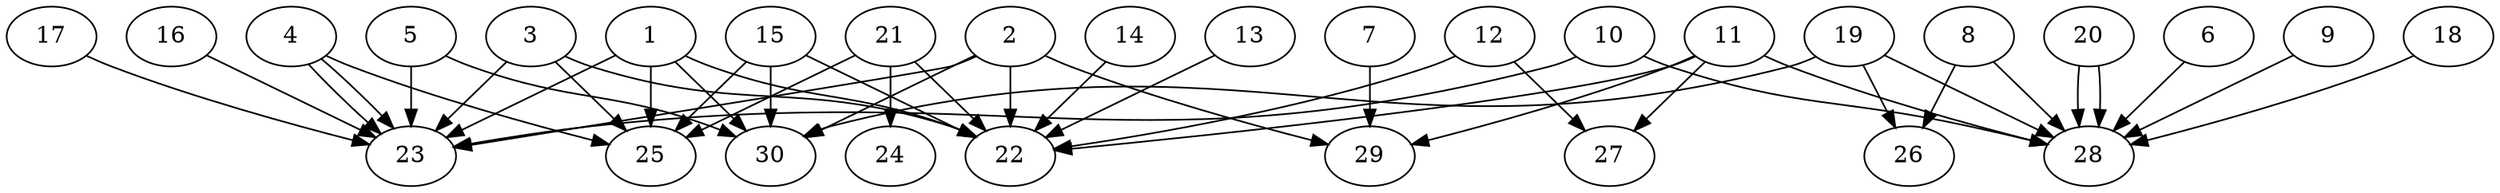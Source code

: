 // DAG automatically generated by daggen at Thu Oct  3 14:04:19 2019
// ./daggen --dot -n 30 --ccr 0.4 --fat 0.9 --regular 0.5 --density 0.5 --mindata 5242880 --maxdata 52428800 
digraph G {
  1 [size="90301440", alpha="0.12", expect_size="36120576"] 
  1 -> 22 [size ="36120576"]
  1 -> 23 [size ="36120576"]
  1 -> 25 [size ="36120576"]
  1 -> 30 [size ="36120576"]
  2 [size="41410560", alpha="0.10", expect_size="16564224"] 
  2 -> 22 [size ="16564224"]
  2 -> 23 [size ="16564224"]
  2 -> 29 [size ="16564224"]
  2 -> 30 [size ="16564224"]
  3 [size="48445440", alpha="0.06", expect_size="19378176"] 
  3 -> 22 [size ="19378176"]
  3 -> 23 [size ="19378176"]
  3 -> 25 [size ="19378176"]
  4 [size="45946880", alpha="0.14", expect_size="18378752"] 
  4 -> 23 [size ="18378752"]
  4 -> 23 [size ="18378752"]
  4 -> 25 [size ="18378752"]
  5 [size="108313600", alpha="0.11", expect_size="43325440"] 
  5 -> 23 [size ="43325440"]
  5 -> 30 [size ="43325440"]
  6 [size="27445760", alpha="0.18", expect_size="10978304"] 
  6 -> 28 [size ="10978304"]
  7 [size="37145600", alpha="0.10", expect_size="14858240"] 
  7 -> 29 [size ="14858240"]
  8 [size="35514880", alpha="0.08", expect_size="14205952"] 
  8 -> 26 [size ="14205952"]
  8 -> 28 [size ="14205952"]
  9 [size="30402560", alpha="0.17", expect_size="12161024"] 
  9 -> 28 [size ="12161024"]
  10 [size="65789440", alpha="0.07", expect_size="26315776"] 
  10 -> 23 [size ="26315776"]
  10 -> 28 [size ="26315776"]
  11 [size="43115520", alpha="0.04", expect_size="17246208"] 
  11 -> 22 [size ="17246208"]
  11 -> 27 [size ="17246208"]
  11 -> 28 [size ="17246208"]
  11 -> 29 [size ="17246208"]
  12 [size="114874880", alpha="0.19", expect_size="45949952"] 
  12 -> 22 [size ="45949952"]
  12 -> 27 [size ="45949952"]
  13 [size="54499840", alpha="0.01", expect_size="21799936"] 
  13 -> 22 [size ="21799936"]
  14 [size="90398720", alpha="0.04", expect_size="36159488"] 
  14 -> 22 [size ="36159488"]
  15 [size="56901120", alpha="0.08", expect_size="22760448"] 
  15 -> 22 [size ="22760448"]
  15 -> 25 [size ="22760448"]
  15 -> 30 [size ="22760448"]
  16 [size="122951680", alpha="0.20", expect_size="49180672"] 
  16 -> 23 [size ="49180672"]
  17 [size="113528320", alpha="0.00", expect_size="45411328"] 
  17 -> 23 [size ="45411328"]
  18 [size="51788800", alpha="0.20", expect_size="20715520"] 
  18 -> 28 [size ="20715520"]
  19 [size="101414400", alpha="0.02", expect_size="40565760"] 
  19 -> 26 [size ="40565760"]
  19 -> 28 [size ="40565760"]
  19 -> 30 [size ="40565760"]
  20 [size="84300800", alpha="0.11", expect_size="33720320"] 
  20 -> 28 [size ="33720320"]
  20 -> 28 [size ="33720320"]
  21 [size="128248320", alpha="0.13", expect_size="51299328"] 
  21 -> 22 [size ="51299328"]
  21 -> 24 [size ="51299328"]
  21 -> 25 [size ="51299328"]
  22 [size="30945280", alpha="0.20", expect_size="12378112"] 
  23 [size="25876480", alpha="0.13", expect_size="10350592"] 
  24 [size="32253440", alpha="0.11", expect_size="12901376"] 
  25 [size="58158080", alpha="0.06", expect_size="23263232"] 
  26 [size="104985600", alpha="0.03", expect_size="41994240"] 
  27 [size="104903680", alpha="0.04", expect_size="41961472"] 
  28 [size="107776000", alpha="0.09", expect_size="43110400"] 
  29 [size="107545600", alpha="0.16", expect_size="43018240"] 
  30 [size="117314560", alpha="0.13", expect_size="46925824"] 
}
